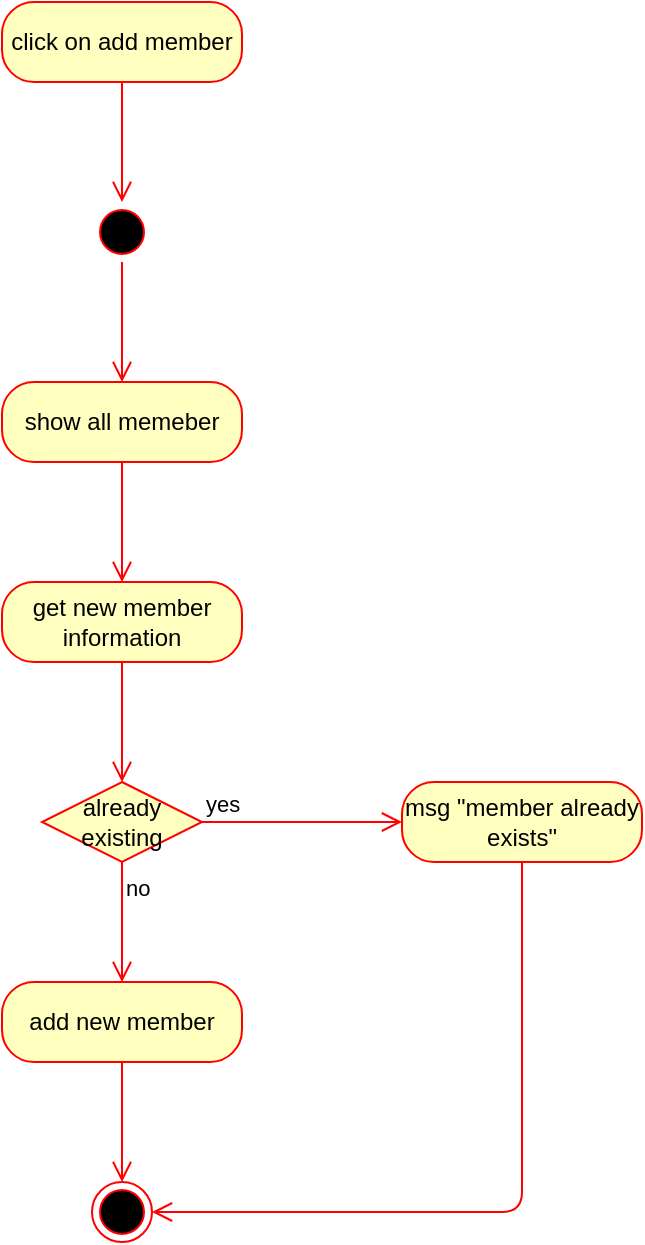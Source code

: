 <mxfile version="12.5.8" type="github">
  <diagram id="nW1qPm5TUBtfGXzfNcQn" name="Page-1">
    <mxGraphModel dx="1264" dy="533" grid="1" gridSize="10" guides="1" tooltips="1" connect="1" arrows="1" fold="1" page="1" pageScale="1" pageWidth="850" pageHeight="1100" math="0" shadow="0">
      <root>
        <mxCell id="0"/>
        <mxCell id="1" parent="0"/>
        <mxCell id="RoHcZFiQe7JwGtEL-E4e-1" value="click on add member" style="rounded=1;whiteSpace=wrap;html=1;arcSize=40;fontColor=#000000;fillColor=#ffffc0;strokeColor=#ff0000;" vertex="1" parent="1">
          <mxGeometry x="250" y="40" width="120" height="40" as="geometry"/>
        </mxCell>
        <mxCell id="RoHcZFiQe7JwGtEL-E4e-2" value="" style="edgeStyle=orthogonalEdgeStyle;html=1;verticalAlign=bottom;endArrow=open;endSize=8;strokeColor=#ff0000;" edge="1" source="RoHcZFiQe7JwGtEL-E4e-1" parent="1">
          <mxGeometry relative="1" as="geometry">
            <mxPoint x="310" y="140" as="targetPoint"/>
          </mxGeometry>
        </mxCell>
        <mxCell id="RoHcZFiQe7JwGtEL-E4e-3" value="" style="ellipse;html=1;shape=startState;fillColor=#000000;strokeColor=#ff0000;" vertex="1" parent="1">
          <mxGeometry x="295" y="140" width="30" height="30" as="geometry"/>
        </mxCell>
        <mxCell id="RoHcZFiQe7JwGtEL-E4e-4" value="" style="edgeStyle=orthogonalEdgeStyle;html=1;verticalAlign=bottom;endArrow=open;endSize=8;strokeColor=#ff0000;" edge="1" source="RoHcZFiQe7JwGtEL-E4e-3" parent="1">
          <mxGeometry relative="1" as="geometry">
            <mxPoint x="310" y="230" as="targetPoint"/>
          </mxGeometry>
        </mxCell>
        <mxCell id="RoHcZFiQe7JwGtEL-E4e-5" value="show all memeber" style="rounded=1;whiteSpace=wrap;html=1;arcSize=40;fontColor=#000000;fillColor=#ffffc0;strokeColor=#ff0000;" vertex="1" parent="1">
          <mxGeometry x="250" y="230" width="120" height="40" as="geometry"/>
        </mxCell>
        <mxCell id="RoHcZFiQe7JwGtEL-E4e-6" value="" style="edgeStyle=orthogonalEdgeStyle;html=1;verticalAlign=bottom;endArrow=open;endSize=8;strokeColor=#ff0000;" edge="1" source="RoHcZFiQe7JwGtEL-E4e-5" parent="1">
          <mxGeometry relative="1" as="geometry">
            <mxPoint x="310" y="330" as="targetPoint"/>
          </mxGeometry>
        </mxCell>
        <mxCell id="RoHcZFiQe7JwGtEL-E4e-7" value="get new member information" style="rounded=1;whiteSpace=wrap;html=1;arcSize=40;fontColor=#000000;fillColor=#ffffc0;strokeColor=#ff0000;" vertex="1" parent="1">
          <mxGeometry x="250" y="330" width="120" height="40" as="geometry"/>
        </mxCell>
        <mxCell id="RoHcZFiQe7JwGtEL-E4e-8" value="" style="edgeStyle=orthogonalEdgeStyle;html=1;verticalAlign=bottom;endArrow=open;endSize=8;strokeColor=#ff0000;" edge="1" source="RoHcZFiQe7JwGtEL-E4e-7" parent="1">
          <mxGeometry relative="1" as="geometry">
            <mxPoint x="310" y="430" as="targetPoint"/>
          </mxGeometry>
        </mxCell>
        <mxCell id="RoHcZFiQe7JwGtEL-E4e-9" value="already existing" style="rhombus;whiteSpace=wrap;html=1;fillColor=#ffffc0;strokeColor=#ff0000;" vertex="1" parent="1">
          <mxGeometry x="270" y="430" width="80" height="40" as="geometry"/>
        </mxCell>
        <mxCell id="RoHcZFiQe7JwGtEL-E4e-10" value="yes" style="edgeStyle=orthogonalEdgeStyle;html=1;align=left;verticalAlign=bottom;endArrow=open;endSize=8;strokeColor=#ff0000;" edge="1" source="RoHcZFiQe7JwGtEL-E4e-9" parent="1">
          <mxGeometry x="-1" relative="1" as="geometry">
            <mxPoint x="450" y="450" as="targetPoint"/>
          </mxGeometry>
        </mxCell>
        <mxCell id="RoHcZFiQe7JwGtEL-E4e-11" value="no" style="edgeStyle=orthogonalEdgeStyle;html=1;align=left;verticalAlign=top;endArrow=open;endSize=8;strokeColor=#ff0000;" edge="1" source="RoHcZFiQe7JwGtEL-E4e-9" parent="1">
          <mxGeometry x="-1" relative="1" as="geometry">
            <mxPoint x="310" y="530" as="targetPoint"/>
          </mxGeometry>
        </mxCell>
        <mxCell id="RoHcZFiQe7JwGtEL-E4e-12" value="add new member" style="rounded=1;whiteSpace=wrap;html=1;arcSize=40;fontColor=#000000;fillColor=#ffffc0;strokeColor=#ff0000;" vertex="1" parent="1">
          <mxGeometry x="250" y="530" width="120" height="40" as="geometry"/>
        </mxCell>
        <mxCell id="RoHcZFiQe7JwGtEL-E4e-13" value="" style="edgeStyle=orthogonalEdgeStyle;html=1;verticalAlign=bottom;endArrow=open;endSize=8;strokeColor=#ff0000;" edge="1" source="RoHcZFiQe7JwGtEL-E4e-12" parent="1">
          <mxGeometry relative="1" as="geometry">
            <mxPoint x="310" y="630" as="targetPoint"/>
          </mxGeometry>
        </mxCell>
        <mxCell id="RoHcZFiQe7JwGtEL-E4e-14" value="" style="ellipse;html=1;shape=endState;fillColor=#000000;strokeColor=#ff0000;" vertex="1" parent="1">
          <mxGeometry x="295" y="630" width="30" height="30" as="geometry"/>
        </mxCell>
        <mxCell id="RoHcZFiQe7JwGtEL-E4e-15" value="msg &quot;member already exists&quot;" style="rounded=1;whiteSpace=wrap;html=1;arcSize=40;fontColor=#000000;fillColor=#ffffc0;strokeColor=#ff0000;" vertex="1" parent="1">
          <mxGeometry x="450" y="430" width="120" height="40" as="geometry"/>
        </mxCell>
        <mxCell id="RoHcZFiQe7JwGtEL-E4e-16" value="" style="edgeStyle=orthogonalEdgeStyle;html=1;verticalAlign=bottom;endArrow=open;endSize=8;strokeColor=#ff0000;entryX=1;entryY=0.5;entryDx=0;entryDy=0;exitX=0.5;exitY=1;exitDx=0;exitDy=0;" edge="1" source="RoHcZFiQe7JwGtEL-E4e-15" parent="1" target="RoHcZFiQe7JwGtEL-E4e-14">
          <mxGeometry relative="1" as="geometry">
            <mxPoint x="510" y="530" as="targetPoint"/>
          </mxGeometry>
        </mxCell>
      </root>
    </mxGraphModel>
  </diagram>
</mxfile>
